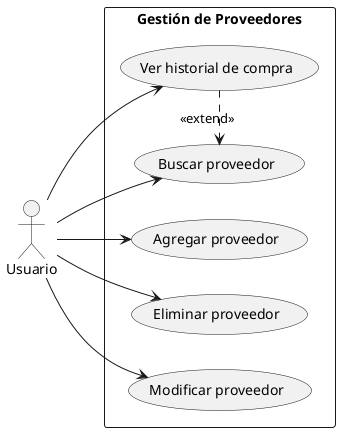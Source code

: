 @startuml
left to right direction
actor Usuario

rectangle "Gestión de Proveedores" {
  (Agregar proveedor)
  (Buscar proveedor)
  (Eliminar proveedor)
  (Modificar proveedor)
  (Ver historial de compra) .> (Buscar proveedor) : <<extend>>
}

Usuario --> (Agregar proveedor)
Usuario --> (Buscar proveedor)
Usuario --> (Eliminar proveedor)
Usuario --> (Modificar proveedor)
Usuario --> (Ver historial de compra)
@enduml
